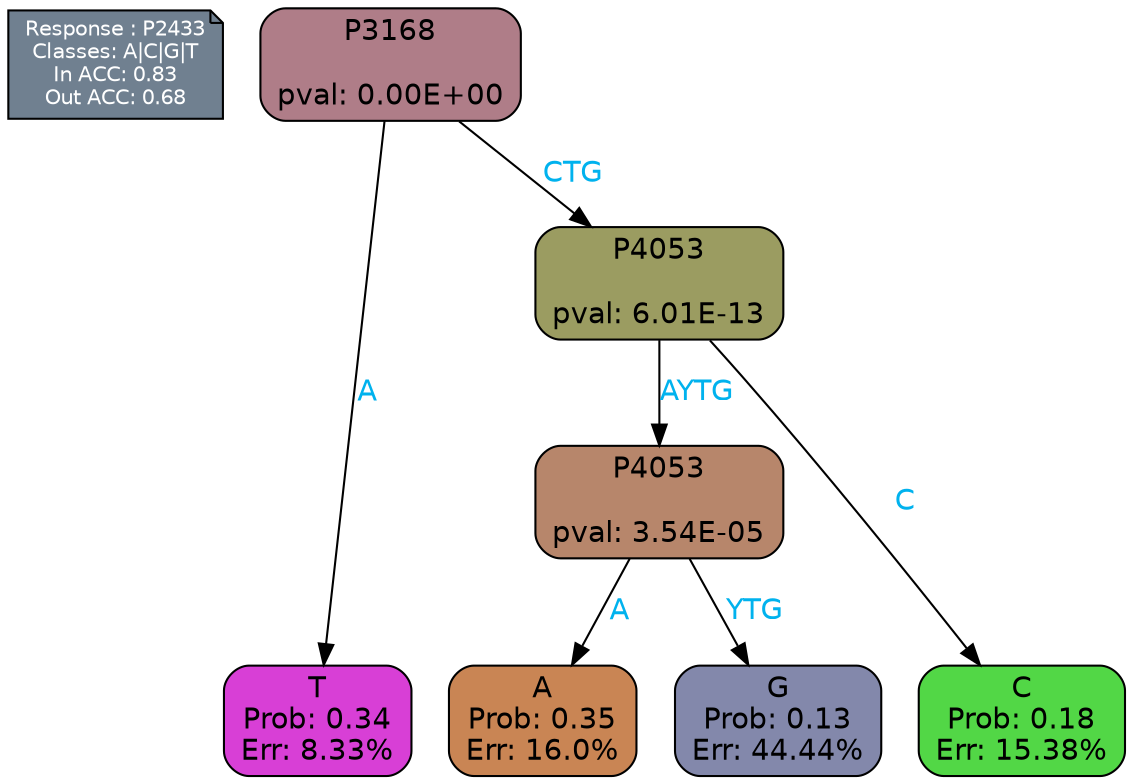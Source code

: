 digraph Tree {
node [shape=box, style="filled, rounded", color="black", fontname=helvetica] ;
graph [ranksep=equally, splines=polylines, bgcolor=transparent, dpi=600] ;
edge [fontname=helvetica] ;
LEGEND [label="Response : P2433
Classes: A|C|G|T
In ACC: 0.83
Out ACC: 0.68
",shape=note,align=left,style=filled,fillcolor="slategray",fontcolor="white",fontsize=10];1 [label="P3168

pval: 0.00E+00", fillcolor="#af7d88"] ;
2 [label="T
Prob: 0.34
Err: 8.33%", fillcolor="#d83fd6"] ;
3 [label="P4053

pval: 6.01E-13", fillcolor="#9b9c61"] ;
4 [label="P4053

pval: 3.54E-05", fillcolor="#b7866b"] ;
5 [label="A
Prob: 0.35
Err: 16.0%", fillcolor="#c98554"] ;
6 [label="G
Prob: 0.13
Err: 44.44%", fillcolor="#8388ab"] ;
7 [label="C
Prob: 0.18
Err: 15.38%", fillcolor="#52d746"] ;
1 -> 2 [label="A",fontcolor=deepskyblue2] ;
1 -> 3 [label="CTG",fontcolor=deepskyblue2] ;
3 -> 4 [label="AYTG",fontcolor=deepskyblue2] ;
3 -> 7 [label="C",fontcolor=deepskyblue2] ;
4 -> 5 [label="A",fontcolor=deepskyblue2] ;
4 -> 6 [label="YTG",fontcolor=deepskyblue2] ;
{rank = same; 2;5;6;7;}{rank = same; LEGEND;1;}}